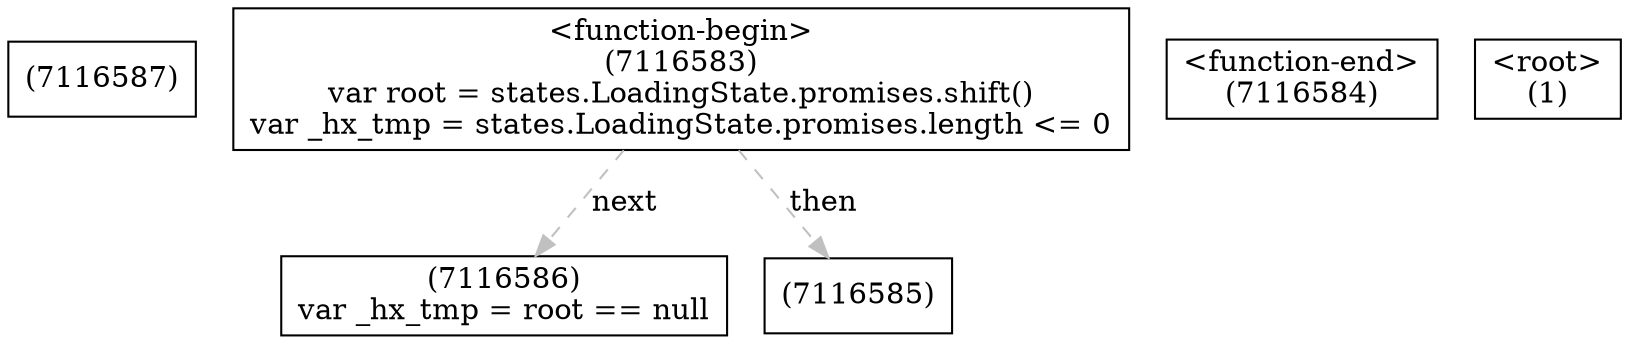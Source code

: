digraph graphname {
n7116587 [shape=box,label="(7116587)"];
n7116586 [shape=box,label="(7116586)\nvar _hx_tmp = root == null"];
n7116585 [shape=box,label="(7116585)"];
n7116584 [shape=box,label="<function-end>
(7116584)"];
n7116583 [shape=box,label="<function-begin>
(7116583)\nvar root = states.LoadingState.promises.shift()\nvar _hx_tmp = states.LoadingState.promises.length <= 0"];
n7116583 -> n7116585[style="dashed",color="gray",label="then"];
n7116583 -> n7116586[style="dashed",color="gray",label="next"];
n1 [shape=box,label="<root>
(1)"];
}
